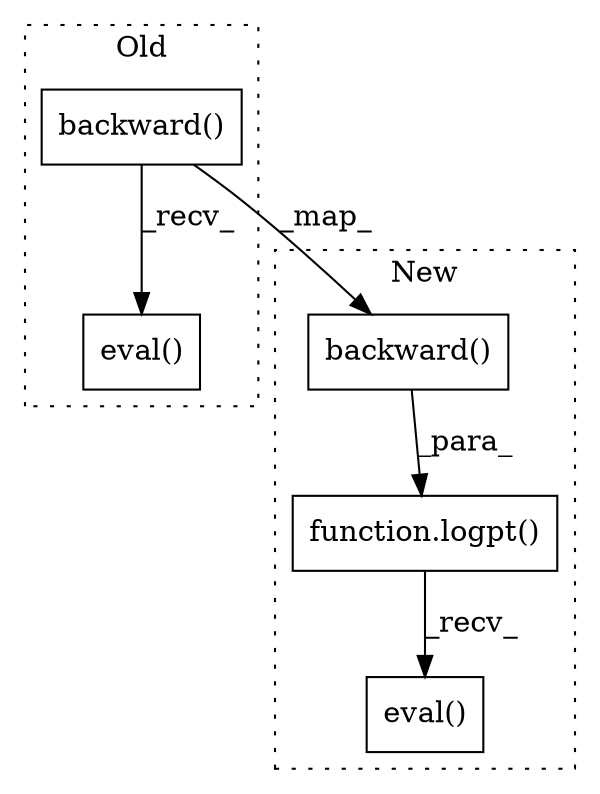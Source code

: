 digraph G {
subgraph cluster0 {
1 [label="eval()" a="75" s="8586" l="22" shape="box"];
5 [label="backward()" a="75" s="8339,8363" l="19,1" shape="box"];
label = "Old";
style="dotted";
}
subgraph cluster1 {
2 [label="function.logpt()" a="75" s="8651,8688" l="6,20" shape="box"];
3 [label="eval()" a="75" s="8891" l="19" shape="box"];
4 [label="backward()" a="75" s="8660,8687" l="19,1" shape="box"];
label = "New";
style="dotted";
}
2 -> 3 [label="_recv_"];
4 -> 2 [label="_para_"];
5 -> 4 [label="_map_"];
5 -> 1 [label="_recv_"];
}